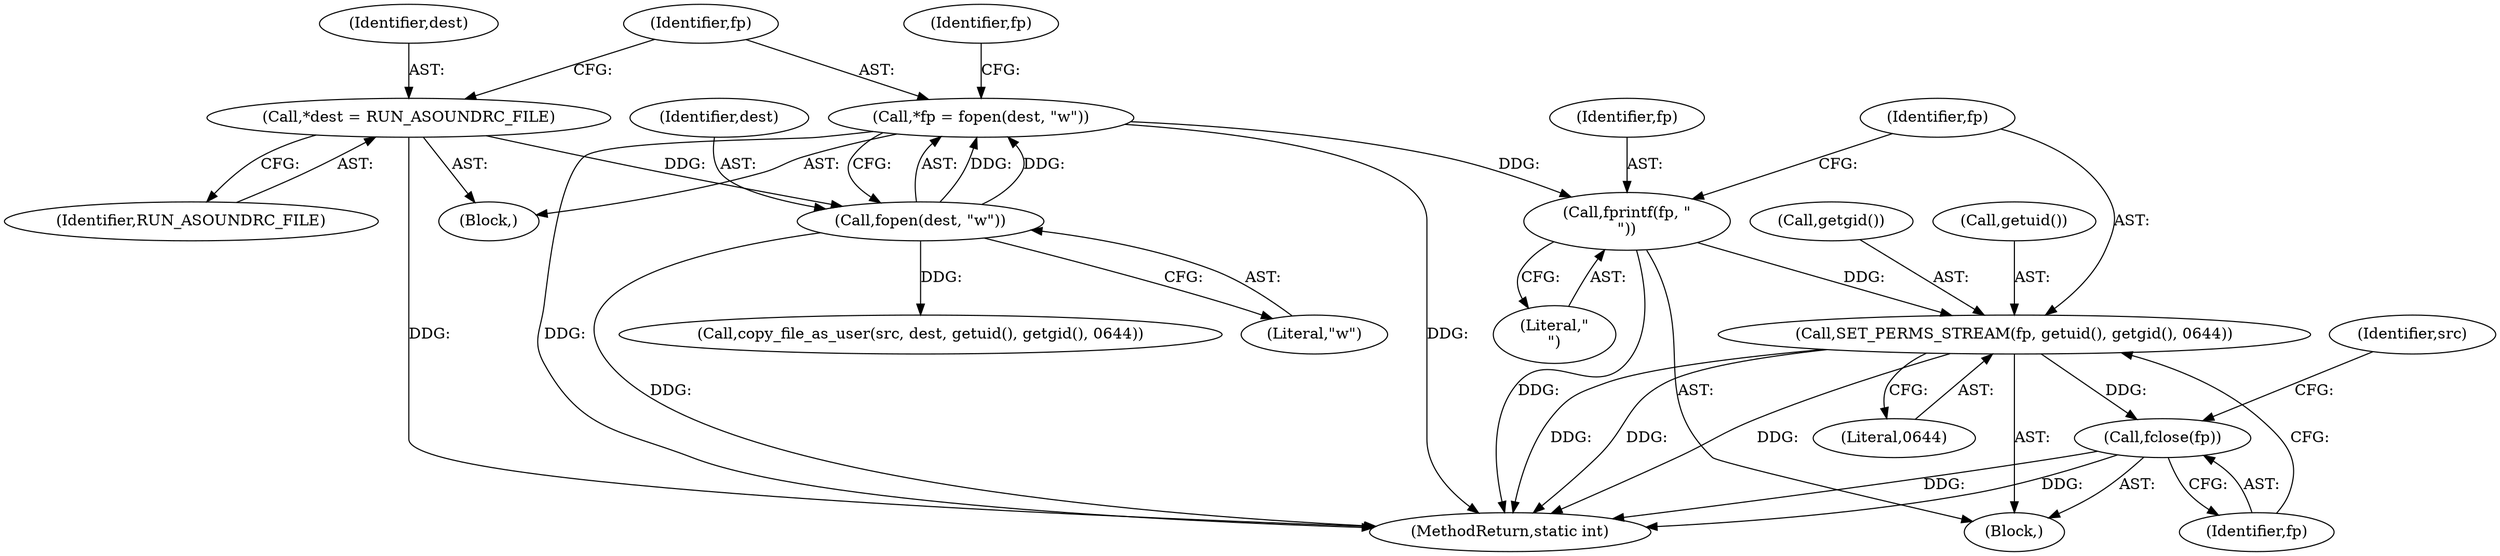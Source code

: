 digraph "0_firejail_903fd8a0789ca3cc3c21d84cd0282481515592ef_2@API" {
"1000115" [label="(Call,*fp = fopen(dest, \"w\"))"];
"1000117" [label="(Call,fopen(dest, \"w\"))"];
"1000111" [label="(Call,*dest = RUN_ASOUNDRC_FILE)"];
"1000123" [label="(Call,fprintf(fp, \"\n\"))"];
"1000126" [label="(Call,SET_PERMS_STREAM(fp, getuid(), getgid(), 0644))"];
"1000131" [label="(Call,fclose(fp))"];
"1000125" [label="(Literal,\"\n\")"];
"1000195" [label="(Call,copy_file_as_user(src, dest, getuid(), getgid(), 0644))"];
"1000137" [label="(Identifier,src)"];
"1000123" [label="(Call,fprintf(fp, \"\n\"))"];
"1000122" [label="(Block,)"];
"1000127" [label="(Identifier,fp)"];
"1000112" [label="(Identifier,dest)"];
"1000129" [label="(Call,getgid())"];
"1000126" [label="(Call,SET_PERMS_STREAM(fp, getuid(), getgid(), 0644))"];
"1000119" [label="(Literal,\"w\")"];
"1000124" [label="(Identifier,fp)"];
"1000113" [label="(Identifier,RUN_ASOUNDRC_FILE)"];
"1000117" [label="(Call,fopen(dest, \"w\"))"];
"1000107" [label="(Block,)"];
"1000130" [label="(Literal,0644)"];
"1000121" [label="(Identifier,fp)"];
"1000115" [label="(Call,*fp = fopen(dest, \"w\"))"];
"1000132" [label="(Identifier,fp)"];
"1000116" [label="(Identifier,fp)"];
"1000208" [label="(MethodReturn,static int)"];
"1000128" [label="(Call,getuid())"];
"1000111" [label="(Call,*dest = RUN_ASOUNDRC_FILE)"];
"1000118" [label="(Identifier,dest)"];
"1000131" [label="(Call,fclose(fp))"];
"1000115" -> "1000107"  [label="AST: "];
"1000115" -> "1000117"  [label="CFG: "];
"1000116" -> "1000115"  [label="AST: "];
"1000117" -> "1000115"  [label="AST: "];
"1000121" -> "1000115"  [label="CFG: "];
"1000115" -> "1000208"  [label="DDG: "];
"1000115" -> "1000208"  [label="DDG: "];
"1000117" -> "1000115"  [label="DDG: "];
"1000117" -> "1000115"  [label="DDG: "];
"1000115" -> "1000123"  [label="DDG: "];
"1000117" -> "1000119"  [label="CFG: "];
"1000118" -> "1000117"  [label="AST: "];
"1000119" -> "1000117"  [label="AST: "];
"1000117" -> "1000208"  [label="DDG: "];
"1000111" -> "1000117"  [label="DDG: "];
"1000117" -> "1000195"  [label="DDG: "];
"1000111" -> "1000107"  [label="AST: "];
"1000111" -> "1000113"  [label="CFG: "];
"1000112" -> "1000111"  [label="AST: "];
"1000113" -> "1000111"  [label="AST: "];
"1000116" -> "1000111"  [label="CFG: "];
"1000111" -> "1000208"  [label="DDG: "];
"1000123" -> "1000122"  [label="AST: "];
"1000123" -> "1000125"  [label="CFG: "];
"1000124" -> "1000123"  [label="AST: "];
"1000125" -> "1000123"  [label="AST: "];
"1000127" -> "1000123"  [label="CFG: "];
"1000123" -> "1000208"  [label="DDG: "];
"1000123" -> "1000126"  [label="DDG: "];
"1000126" -> "1000122"  [label="AST: "];
"1000126" -> "1000130"  [label="CFG: "];
"1000127" -> "1000126"  [label="AST: "];
"1000128" -> "1000126"  [label="AST: "];
"1000129" -> "1000126"  [label="AST: "];
"1000130" -> "1000126"  [label="AST: "];
"1000132" -> "1000126"  [label="CFG: "];
"1000126" -> "1000208"  [label="DDG: "];
"1000126" -> "1000208"  [label="DDG: "];
"1000126" -> "1000208"  [label="DDG: "];
"1000126" -> "1000131"  [label="DDG: "];
"1000131" -> "1000122"  [label="AST: "];
"1000131" -> "1000132"  [label="CFG: "];
"1000132" -> "1000131"  [label="AST: "];
"1000137" -> "1000131"  [label="CFG: "];
"1000131" -> "1000208"  [label="DDG: "];
"1000131" -> "1000208"  [label="DDG: "];
}
